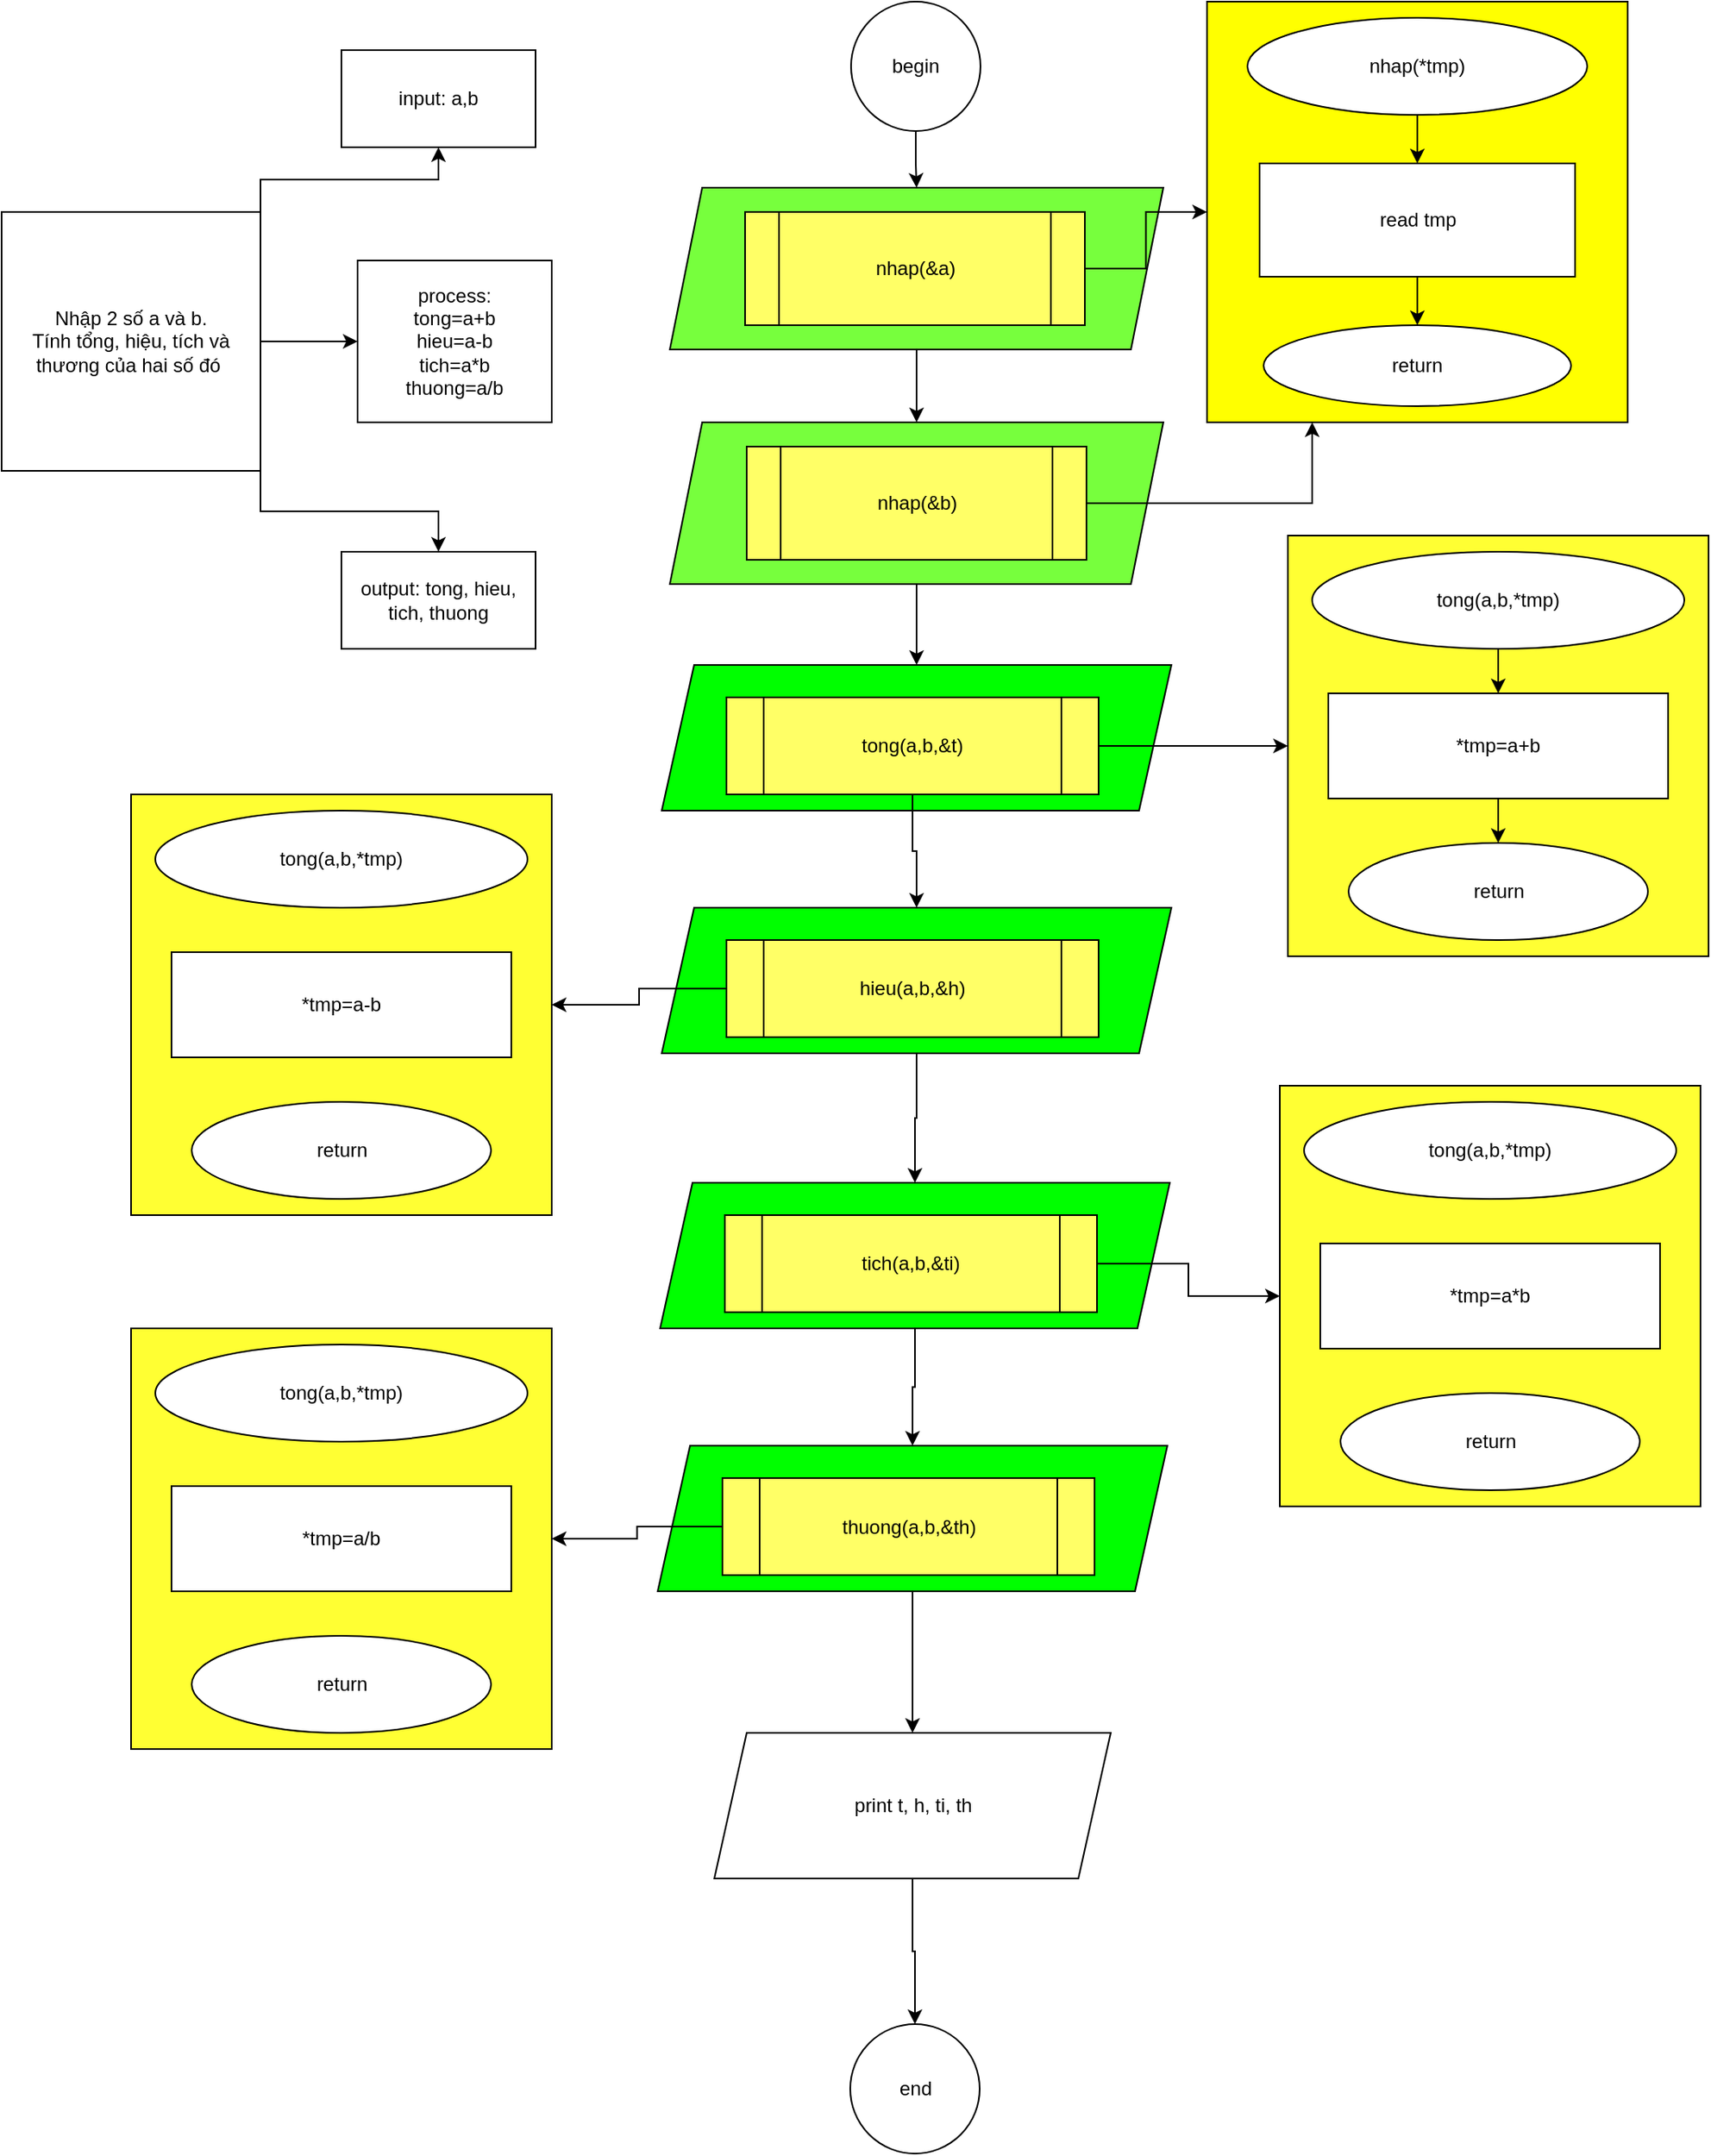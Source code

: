 <mxfile version="21.1.2" type="device">
  <diagram name="Page-1" id="LFTyKNfZxazNtSX64OvF">
    <mxGraphModel dx="1954" dy="526" grid="1" gridSize="10" guides="1" tooltips="1" connect="1" arrows="1" fold="1" page="1" pageScale="1" pageWidth="850" pageHeight="1100" math="0" shadow="0">
      <root>
        <mxCell id="0" />
        <mxCell id="1" parent="0" />
        <mxCell id="ZkJlQXpscqVsZKB4UgPO-1" style="edgeStyle=orthogonalEdgeStyle;rounded=0;orthogonalLoop=1;jettySize=auto;html=1;entryX=0.5;entryY=0;entryDx=0;entryDy=0;" parent="1" source="ZkJlQXpscqVsZKB4UgPO-2" target="ZkJlQXpscqVsZKB4UgPO-5" edge="1">
          <mxGeometry relative="1" as="geometry">
            <mxPoint x="425" y="150.0" as="targetPoint" />
          </mxGeometry>
        </mxCell>
        <mxCell id="ZkJlQXpscqVsZKB4UgPO-2" value="begin" style="ellipse;whiteSpace=wrap;html=1;aspect=fixed;" parent="1" vertex="1">
          <mxGeometry x="385" y="10" width="80" height="80" as="geometry" />
        </mxCell>
        <mxCell id="ZkJlQXpscqVsZKB4UgPO-3" value="end" style="ellipse;whiteSpace=wrap;html=1;aspect=fixed;" parent="1" vertex="1">
          <mxGeometry x="384.5" y="1260" width="80" height="80" as="geometry" />
        </mxCell>
        <mxCell id="ZkJlQXpscqVsZKB4UgPO-4" style="edgeStyle=orthogonalEdgeStyle;rounded=0;orthogonalLoop=1;jettySize=auto;html=1;entryX=0.5;entryY=0;entryDx=0;entryDy=0;" parent="1" source="ZkJlQXpscqVsZKB4UgPO-5" target="ZkJlQXpscqVsZKB4UgPO-27" edge="1">
          <mxGeometry relative="1" as="geometry">
            <mxPoint x="426" y="370" as="targetPoint" />
          </mxGeometry>
        </mxCell>
        <mxCell id="ZkJlQXpscqVsZKB4UgPO-5" value="" style="shape=parallelogram;perimeter=parallelogramPerimeter;whiteSpace=wrap;html=1;fixedSize=1;fillColor=#77FF3D;" parent="1" vertex="1">
          <mxGeometry x="273" y="125" width="305" height="100" as="geometry" />
        </mxCell>
        <mxCell id="ZkJlQXpscqVsZKB4UgPO-6" style="edgeStyle=orthogonalEdgeStyle;rounded=0;orthogonalLoop=1;jettySize=auto;html=1;exitX=1;exitY=0.5;exitDx=0;exitDy=0;entryX=0;entryY=0.5;entryDx=0;entryDy=0;" parent="1" source="ZkJlQXpscqVsZKB4UgPO-7" target="ZkJlQXpscqVsZKB4UgPO-8" edge="1">
          <mxGeometry relative="1" as="geometry">
            <mxPoint x="660" y="189.471" as="targetPoint" />
          </mxGeometry>
        </mxCell>
        <mxCell id="ZkJlQXpscqVsZKB4UgPO-7" value="nhap(&amp;amp;a)" style="shape=process;whiteSpace=wrap;html=1;backgroundOutline=1;fillColor=#FFFF66;" parent="1" vertex="1">
          <mxGeometry x="319.5" y="140" width="210" height="70" as="geometry" />
        </mxCell>
        <mxCell id="ZkJlQXpscqVsZKB4UgPO-8" value="" style="whiteSpace=wrap;html=1;aspect=fixed;fillColor=#FFFF00;" parent="1" vertex="1">
          <mxGeometry x="605" y="10" width="260" height="260" as="geometry" />
        </mxCell>
        <mxCell id="ZkJlQXpscqVsZKB4UgPO-9" style="edgeStyle=orthogonalEdgeStyle;rounded=0;orthogonalLoop=1;jettySize=auto;html=1;entryX=0.5;entryY=0;entryDx=0;entryDy=0;" parent="1" source="ZkJlQXpscqVsZKB4UgPO-10" target="ZkJlQXpscqVsZKB4UgPO-14" edge="1">
          <mxGeometry relative="1" as="geometry" />
        </mxCell>
        <mxCell id="ZkJlQXpscqVsZKB4UgPO-10" value="nhap(*tmp)" style="ellipse;whiteSpace=wrap;html=1;" parent="1" vertex="1">
          <mxGeometry x="630" y="20" width="210" height="60" as="geometry" />
        </mxCell>
        <mxCell id="ZkJlQXpscqVsZKB4UgPO-11" style="edgeStyle=orthogonalEdgeStyle;rounded=0;orthogonalLoop=1;jettySize=auto;html=1;exitX=0.5;exitY=1;exitDx=0;exitDy=0;" parent="1" source="ZkJlQXpscqVsZKB4UgPO-10" target="ZkJlQXpscqVsZKB4UgPO-10" edge="1">
          <mxGeometry relative="1" as="geometry" />
        </mxCell>
        <mxCell id="ZkJlQXpscqVsZKB4UgPO-12" value="return" style="ellipse;whiteSpace=wrap;html=1;" parent="1" vertex="1">
          <mxGeometry x="640" y="210" width="190" height="50" as="geometry" />
        </mxCell>
        <mxCell id="ZkJlQXpscqVsZKB4UgPO-13" style="edgeStyle=orthogonalEdgeStyle;rounded=0;orthogonalLoop=1;jettySize=auto;html=1;entryX=0.5;entryY=0;entryDx=0;entryDy=0;" parent="1" source="ZkJlQXpscqVsZKB4UgPO-14" target="ZkJlQXpscqVsZKB4UgPO-12" edge="1">
          <mxGeometry relative="1" as="geometry" />
        </mxCell>
        <mxCell id="ZkJlQXpscqVsZKB4UgPO-14" value="read tmp" style="rounded=0;whiteSpace=wrap;html=1;" parent="1" vertex="1">
          <mxGeometry x="637.5" y="110" width="195" height="70" as="geometry" />
        </mxCell>
        <mxCell id="ZkJlQXpscqVsZKB4UgPO-15" value="" style="shape=parallelogram;perimeter=parallelogramPerimeter;whiteSpace=wrap;html=1;fixedSize=1;fillColor=#00FF00;" parent="1" vertex="1">
          <mxGeometry x="268" y="420" width="315" height="90" as="geometry" />
        </mxCell>
        <mxCell id="ZkJlQXpscqVsZKB4UgPO-16" style="edgeStyle=orthogonalEdgeStyle;rounded=0;orthogonalLoop=1;jettySize=auto;html=1;entryX=0.5;entryY=0;entryDx=0;entryDy=0;" parent="1" source="ZkJlQXpscqVsZKB4UgPO-18" target="ZkJlQXpscqVsZKB4UgPO-31" edge="1">
          <mxGeometry relative="1" as="geometry">
            <mxPoint x="424.5" y="560" as="targetPoint" />
          </mxGeometry>
        </mxCell>
        <mxCell id="ZkJlQXpscqVsZKB4UgPO-17" style="edgeStyle=orthogonalEdgeStyle;rounded=0;orthogonalLoop=1;jettySize=auto;html=1;exitX=1;exitY=0.5;exitDx=0;exitDy=0;" parent="1" source="ZkJlQXpscqVsZKB4UgPO-18" target="ZkJlQXpscqVsZKB4UgPO-21" edge="1">
          <mxGeometry relative="1" as="geometry">
            <mxPoint x="670" y="415.353" as="targetPoint" />
          </mxGeometry>
        </mxCell>
        <mxCell id="ZkJlQXpscqVsZKB4UgPO-18" value="tong(a,b,&amp;amp;t)" style="shape=process;whiteSpace=wrap;html=1;backgroundOutline=1;fillColor=#FFFF66;" parent="1" vertex="1">
          <mxGeometry x="308" y="440" width="230" height="60" as="geometry" />
        </mxCell>
        <mxCell id="ZkJlQXpscqVsZKB4UgPO-21" value="" style="whiteSpace=wrap;html=1;aspect=fixed;fillColor=#FFFF33;" parent="1" vertex="1">
          <mxGeometry x="655" y="340" width="260" height="260" as="geometry" />
        </mxCell>
        <mxCell id="ZkJlQXpscqVsZKB4UgPO-22" style="edgeStyle=orthogonalEdgeStyle;rounded=0;orthogonalLoop=1;jettySize=auto;html=1;entryX=0.5;entryY=0;entryDx=0;entryDy=0;" parent="1" source="ZkJlQXpscqVsZKB4UgPO-23" target="ZkJlQXpscqVsZKB4UgPO-26" edge="1">
          <mxGeometry relative="1" as="geometry" />
        </mxCell>
        <mxCell id="ZkJlQXpscqVsZKB4UgPO-23" value="tong(a,b,*tmp)" style="ellipse;whiteSpace=wrap;html=1;" parent="1" vertex="1">
          <mxGeometry x="670" y="350" width="230" height="60" as="geometry" />
        </mxCell>
        <mxCell id="ZkJlQXpscqVsZKB4UgPO-24" value="return" style="ellipse;whiteSpace=wrap;html=1;" parent="1" vertex="1">
          <mxGeometry x="692.5" y="530" width="185" height="60" as="geometry" />
        </mxCell>
        <mxCell id="ZkJlQXpscqVsZKB4UgPO-25" style="edgeStyle=orthogonalEdgeStyle;rounded=0;orthogonalLoop=1;jettySize=auto;html=1;" parent="1" source="ZkJlQXpscqVsZKB4UgPO-26" target="ZkJlQXpscqVsZKB4UgPO-24" edge="1">
          <mxGeometry relative="1" as="geometry" />
        </mxCell>
        <mxCell id="ZkJlQXpscqVsZKB4UgPO-26" value="*tmp=a+b" style="rounded=0;whiteSpace=wrap;html=1;" parent="1" vertex="1">
          <mxGeometry x="680" y="437.5" width="210" height="65" as="geometry" />
        </mxCell>
        <mxCell id="ZkJlQXpscqVsZKB4UgPO-30" style="edgeStyle=orthogonalEdgeStyle;rounded=0;orthogonalLoop=1;jettySize=auto;html=1;" parent="1" source="ZkJlQXpscqVsZKB4UgPO-27" target="ZkJlQXpscqVsZKB4UgPO-15" edge="1">
          <mxGeometry relative="1" as="geometry">
            <mxPoint x="425.5" y="420" as="targetPoint" />
          </mxGeometry>
        </mxCell>
        <mxCell id="ZkJlQXpscqVsZKB4UgPO-27" value="" style="shape=parallelogram;perimeter=parallelogramPerimeter;whiteSpace=wrap;html=1;fixedSize=1;fillColor=#77FF3D;" parent="1" vertex="1">
          <mxGeometry x="273" y="270" width="305" height="100" as="geometry" />
        </mxCell>
        <mxCell id="ZkJlQXpscqVsZKB4UgPO-29" style="edgeStyle=orthogonalEdgeStyle;rounded=0;orthogonalLoop=1;jettySize=auto;html=1;exitX=1;exitY=0.5;exitDx=0;exitDy=0;entryX=0.25;entryY=1;entryDx=0;entryDy=0;" parent="1" source="ZkJlQXpscqVsZKB4UgPO-28" target="ZkJlQXpscqVsZKB4UgPO-8" edge="1">
          <mxGeometry relative="1" as="geometry" />
        </mxCell>
        <mxCell id="ZkJlQXpscqVsZKB4UgPO-28" value="nhap(&amp;amp;b)" style="shape=process;whiteSpace=wrap;html=1;backgroundOutline=1;fillColor=#FFFF66;" parent="1" vertex="1">
          <mxGeometry x="320.5" y="285" width="210" height="70" as="geometry" />
        </mxCell>
        <mxCell id="ZkJlQXpscqVsZKB4UgPO-49" style="edgeStyle=orthogonalEdgeStyle;rounded=0;orthogonalLoop=1;jettySize=auto;html=1;" parent="1" source="ZkJlQXpscqVsZKB4UgPO-31" target="ZkJlQXpscqVsZKB4UgPO-46" edge="1">
          <mxGeometry relative="1" as="geometry" />
        </mxCell>
        <mxCell id="ZkJlQXpscqVsZKB4UgPO-31" value="" style="shape=parallelogram;perimeter=parallelogramPerimeter;whiteSpace=wrap;html=1;fixedSize=1;fillColor=#00FF00;" parent="1" vertex="1">
          <mxGeometry x="268" y="570" width="315" height="90" as="geometry" />
        </mxCell>
        <mxCell id="ZkJlQXpscqVsZKB4UgPO-37" style="edgeStyle=orthogonalEdgeStyle;rounded=0;orthogonalLoop=1;jettySize=auto;html=1;exitX=0;exitY=0.5;exitDx=0;exitDy=0;" parent="1" source="ZkJlQXpscqVsZKB4UgPO-32" target="ZkJlQXpscqVsZKB4UgPO-33" edge="1">
          <mxGeometry relative="1" as="geometry" />
        </mxCell>
        <mxCell id="ZkJlQXpscqVsZKB4UgPO-32" value="hieu(a,b,&amp;amp;h)" style="shape=process;whiteSpace=wrap;html=1;backgroundOutline=1;fillColor=#FFFF66;" parent="1" vertex="1">
          <mxGeometry x="308" y="590" width="230" height="60" as="geometry" />
        </mxCell>
        <mxCell id="ZkJlQXpscqVsZKB4UgPO-33" value="" style="whiteSpace=wrap;html=1;aspect=fixed;fillColor=#FFFF33;" parent="1" vertex="1">
          <mxGeometry x="-60" y="500" width="260" height="260" as="geometry" />
        </mxCell>
        <mxCell id="ZkJlQXpscqVsZKB4UgPO-34" value="tong(a,b,*tmp)" style="ellipse;whiteSpace=wrap;html=1;" parent="1" vertex="1">
          <mxGeometry x="-45" y="510" width="230" height="60" as="geometry" />
        </mxCell>
        <mxCell id="ZkJlQXpscqVsZKB4UgPO-35" value="return" style="ellipse;whiteSpace=wrap;html=1;" parent="1" vertex="1">
          <mxGeometry x="-22.5" y="690" width="185" height="60" as="geometry" />
        </mxCell>
        <mxCell id="ZkJlQXpscqVsZKB4UgPO-36" value="*tmp=a-b" style="rounded=0;whiteSpace=wrap;html=1;" parent="1" vertex="1">
          <mxGeometry x="-35" y="597.5" width="210" height="65" as="geometry" />
        </mxCell>
        <mxCell id="ZkJlQXpscqVsZKB4UgPO-38" value="" style="whiteSpace=wrap;html=1;aspect=fixed;fillColor=#FFFF33;" parent="1" vertex="1">
          <mxGeometry x="650" y="680" width="260" height="260" as="geometry" />
        </mxCell>
        <mxCell id="ZkJlQXpscqVsZKB4UgPO-39" value="tong(a,b,*tmp)" style="ellipse;whiteSpace=wrap;html=1;" parent="1" vertex="1">
          <mxGeometry x="665" y="690" width="230" height="60" as="geometry" />
        </mxCell>
        <mxCell id="ZkJlQXpscqVsZKB4UgPO-40" value="return" style="ellipse;whiteSpace=wrap;html=1;" parent="1" vertex="1">
          <mxGeometry x="687.5" y="870" width="185" height="60" as="geometry" />
        </mxCell>
        <mxCell id="ZkJlQXpscqVsZKB4UgPO-41" value="*tmp=a*b" style="rounded=0;whiteSpace=wrap;html=1;" parent="1" vertex="1">
          <mxGeometry x="675" y="777.5" width="210" height="65" as="geometry" />
        </mxCell>
        <mxCell id="ZkJlQXpscqVsZKB4UgPO-42" value="" style="whiteSpace=wrap;html=1;aspect=fixed;fillColor=#FFFF33;" parent="1" vertex="1">
          <mxGeometry x="-60" y="830" width="260" height="260" as="geometry" />
        </mxCell>
        <mxCell id="ZkJlQXpscqVsZKB4UgPO-43" value="tong(a,b,*tmp)" style="ellipse;whiteSpace=wrap;html=1;" parent="1" vertex="1">
          <mxGeometry x="-45" y="840" width="230" height="60" as="geometry" />
        </mxCell>
        <mxCell id="ZkJlQXpscqVsZKB4UgPO-44" value="return" style="ellipse;whiteSpace=wrap;html=1;" parent="1" vertex="1">
          <mxGeometry x="-22.5" y="1020" width="185" height="60" as="geometry" />
        </mxCell>
        <mxCell id="ZkJlQXpscqVsZKB4UgPO-45" value="*tmp=a/b" style="rounded=0;whiteSpace=wrap;html=1;" parent="1" vertex="1">
          <mxGeometry x="-35" y="927.5" width="210" height="65" as="geometry" />
        </mxCell>
        <mxCell id="ZkJlQXpscqVsZKB4UgPO-54" style="edgeStyle=orthogonalEdgeStyle;rounded=0;orthogonalLoop=1;jettySize=auto;html=1;entryX=0.5;entryY=0;entryDx=0;entryDy=0;" parent="1" source="ZkJlQXpscqVsZKB4UgPO-46" target="ZkJlQXpscqVsZKB4UgPO-51" edge="1">
          <mxGeometry relative="1" as="geometry" />
        </mxCell>
        <mxCell id="ZkJlQXpscqVsZKB4UgPO-46" value="" style="shape=parallelogram;perimeter=parallelogramPerimeter;whiteSpace=wrap;html=1;fixedSize=1;fillColor=#00FF00;" parent="1" vertex="1">
          <mxGeometry x="267" y="740" width="315" height="90" as="geometry" />
        </mxCell>
        <mxCell id="ZkJlQXpscqVsZKB4UgPO-50" style="edgeStyle=orthogonalEdgeStyle;rounded=0;orthogonalLoop=1;jettySize=auto;html=1;exitX=1;exitY=0.5;exitDx=0;exitDy=0;entryX=0;entryY=0.5;entryDx=0;entryDy=0;" parent="1" source="ZkJlQXpscqVsZKB4UgPO-47" target="ZkJlQXpscqVsZKB4UgPO-38" edge="1">
          <mxGeometry relative="1" as="geometry" />
        </mxCell>
        <mxCell id="ZkJlQXpscqVsZKB4UgPO-47" value="tich(a,b,&amp;amp;ti)" style="shape=process;whiteSpace=wrap;html=1;backgroundOutline=1;fillColor=#FFFF66;" parent="1" vertex="1">
          <mxGeometry x="307" y="760" width="230" height="60" as="geometry" />
        </mxCell>
        <mxCell id="ZkJlQXpscqVsZKB4UgPO-56" style="edgeStyle=orthogonalEdgeStyle;rounded=0;orthogonalLoop=1;jettySize=auto;html=1;exitX=0.5;exitY=1;exitDx=0;exitDy=0;entryX=0.5;entryY=0;entryDx=0;entryDy=0;" parent="1" source="ZkJlQXpscqVsZKB4UgPO-51" target="ZkJlQXpscqVsZKB4UgPO-57" edge="1">
          <mxGeometry relative="1" as="geometry">
            <mxPoint x="423" y="1080" as="targetPoint" />
          </mxGeometry>
        </mxCell>
        <mxCell id="ZkJlQXpscqVsZKB4UgPO-51" value="" style="shape=parallelogram;perimeter=parallelogramPerimeter;whiteSpace=wrap;html=1;fixedSize=1;fillColor=#00FF00;" parent="1" vertex="1">
          <mxGeometry x="265.5" y="902.5" width="315" height="90" as="geometry" />
        </mxCell>
        <mxCell id="ZkJlQXpscqVsZKB4UgPO-55" style="edgeStyle=orthogonalEdgeStyle;rounded=0;orthogonalLoop=1;jettySize=auto;html=1;exitX=0;exitY=0.5;exitDx=0;exitDy=0;entryX=1;entryY=0.5;entryDx=0;entryDy=0;" parent="1" source="ZkJlQXpscqVsZKB4UgPO-52" target="ZkJlQXpscqVsZKB4UgPO-42" edge="1">
          <mxGeometry relative="1" as="geometry" />
        </mxCell>
        <mxCell id="ZkJlQXpscqVsZKB4UgPO-52" value="thuong(a,b,&amp;amp;th)" style="shape=process;whiteSpace=wrap;html=1;backgroundOutline=1;fillColor=#FFFF66;" parent="1" vertex="1">
          <mxGeometry x="305.5" y="922.5" width="230" height="60" as="geometry" />
        </mxCell>
        <mxCell id="ZkJlQXpscqVsZKB4UgPO-58" style="edgeStyle=orthogonalEdgeStyle;rounded=0;orthogonalLoop=1;jettySize=auto;html=1;entryX=0.5;entryY=0;entryDx=0;entryDy=0;" parent="1" source="ZkJlQXpscqVsZKB4UgPO-57" target="ZkJlQXpscqVsZKB4UgPO-3" edge="1">
          <mxGeometry relative="1" as="geometry" />
        </mxCell>
        <mxCell id="ZkJlQXpscqVsZKB4UgPO-57" value="print t, h, ti, th" style="shape=parallelogram;perimeter=parallelogramPerimeter;whiteSpace=wrap;html=1;fixedSize=1;" parent="1" vertex="1">
          <mxGeometry x="300.5" y="1080" width="245" height="90" as="geometry" />
        </mxCell>
        <mxCell id="fiO6M8W5KO8K9Xx7ewBO-1" style="edgeStyle=orthogonalEdgeStyle;rounded=0;orthogonalLoop=1;jettySize=auto;html=1;exitX=1;exitY=0;exitDx=0;exitDy=0;" parent="1" source="fiO6M8W5KO8K9Xx7ewBO-4" target="fiO6M8W5KO8K9Xx7ewBO-5" edge="1">
          <mxGeometry relative="1" as="geometry">
            <mxPoint x="80" y="90" as="targetPoint" />
          </mxGeometry>
        </mxCell>
        <mxCell id="fiO6M8W5KO8K9Xx7ewBO-2" style="edgeStyle=orthogonalEdgeStyle;rounded=0;orthogonalLoop=1;jettySize=auto;html=1;" parent="1" source="fiO6M8W5KO8K9Xx7ewBO-4" target="fiO6M8W5KO8K9Xx7ewBO-6" edge="1">
          <mxGeometry relative="1" as="geometry">
            <mxPoint x="120" y="220" as="targetPoint" />
          </mxGeometry>
        </mxCell>
        <mxCell id="fiO6M8W5KO8K9Xx7ewBO-3" style="edgeStyle=orthogonalEdgeStyle;rounded=0;orthogonalLoop=1;jettySize=auto;html=1;exitX=1;exitY=1;exitDx=0;exitDy=0;" parent="1" source="fiO6M8W5KO8K9Xx7ewBO-4" target="fiO6M8W5KO8K9Xx7ewBO-7" edge="1">
          <mxGeometry relative="1" as="geometry">
            <mxPoint x="130" y="390" as="targetPoint" />
          </mxGeometry>
        </mxCell>
        <mxCell id="fiO6M8W5KO8K9Xx7ewBO-4" value="Nhập 2 số a và b. &lt;br&gt;Tính tổng, hiệu, tích và thương của hai số đó&amp;nbsp;" style="whiteSpace=wrap;html=1;aspect=fixed;" parent="1" vertex="1">
          <mxGeometry x="-140" y="140" width="160" height="160" as="geometry" />
        </mxCell>
        <mxCell id="fiO6M8W5KO8K9Xx7ewBO-5" value="input: a,b" style="rounded=0;whiteSpace=wrap;html=1;" parent="1" vertex="1">
          <mxGeometry x="70" y="40" width="120" height="60" as="geometry" />
        </mxCell>
        <mxCell id="fiO6M8W5KO8K9Xx7ewBO-6" value="process:&lt;br&gt;tong=a+b&lt;br&gt;hieu=a-b&lt;br&gt;tich=a*b&lt;br&gt;thuong=a/b" style="rounded=0;whiteSpace=wrap;html=1;" parent="1" vertex="1">
          <mxGeometry x="80" y="170" width="120" height="100" as="geometry" />
        </mxCell>
        <mxCell id="fiO6M8W5KO8K9Xx7ewBO-7" value="output: tong, hieu, tich, thuong" style="rounded=0;whiteSpace=wrap;html=1;" parent="1" vertex="1">
          <mxGeometry x="70" y="350" width="120" height="60" as="geometry" />
        </mxCell>
      </root>
    </mxGraphModel>
  </diagram>
</mxfile>

